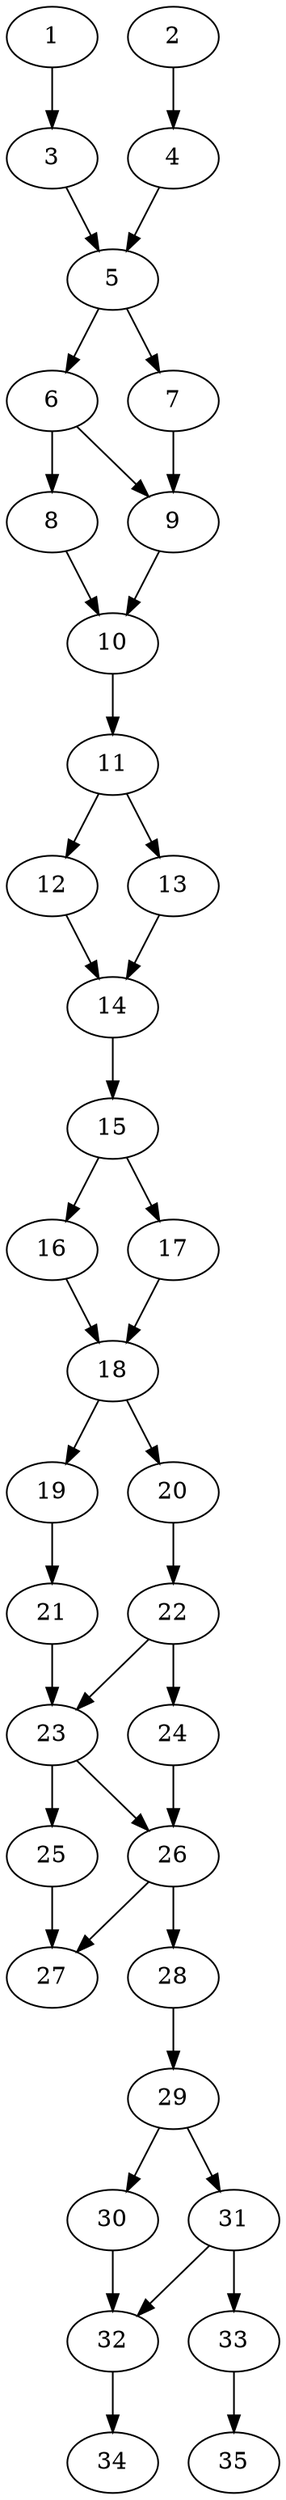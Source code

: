 // DAG automatically generated by daggen at Thu Oct  3 14:05:37 2019
// ./daggen --dot -n 35 --ccr 0.5 --fat 0.3 --regular 0.7 --density 0.6 --mindata 5242880 --maxdata 52428800 
digraph G {
  1 [size="74158080", alpha="0.08", expect_size="37079040"] 
  1 -> 3 [size ="37079040"]
  2 [size="10569728", alpha="0.15", expect_size="5284864"] 
  2 -> 4 [size ="5284864"]
  3 [size="57362432", alpha="0.01", expect_size="28681216"] 
  3 -> 5 [size ="28681216"]
  4 [size="40194048", alpha="0.19", expect_size="20097024"] 
  4 -> 5 [size ="20097024"]
  5 [size="54650880", alpha="0.12", expect_size="27325440"] 
  5 -> 6 [size ="27325440"]
  5 -> 7 [size ="27325440"]
  6 [size="88860672", alpha="0.08", expect_size="44430336"] 
  6 -> 8 [size ="44430336"]
  6 -> 9 [size ="44430336"]
  7 [size="21948416", alpha="0.19", expect_size="10974208"] 
  7 -> 9 [size ="10974208"]
  8 [size="46616576", alpha="0.15", expect_size="23308288"] 
  8 -> 10 [size ="23308288"]
  9 [size="22052864", alpha="0.14", expect_size="11026432"] 
  9 -> 10 [size ="11026432"]
  10 [size="65415168", alpha="0.11", expect_size="32707584"] 
  10 -> 11 [size ="32707584"]
  11 [size="58939392", alpha="0.02", expect_size="29469696"] 
  11 -> 12 [size ="29469696"]
  11 -> 13 [size ="29469696"]
  12 [size="95670272", alpha="0.19", expect_size="47835136"] 
  12 -> 14 [size ="47835136"]
  13 [size="70748160", alpha="0.05", expect_size="35374080"] 
  13 -> 14 [size ="35374080"]
  14 [size="75147264", alpha="0.08", expect_size="37573632"] 
  14 -> 15 [size ="37573632"]
  15 [size="70903808", alpha="0.04", expect_size="35451904"] 
  15 -> 16 [size ="35451904"]
  15 -> 17 [size ="35451904"]
  16 [size="33509376", alpha="0.01", expect_size="16754688"] 
  16 -> 18 [size ="16754688"]
  17 [size="69017600", alpha="0.08", expect_size="34508800"] 
  17 -> 18 [size ="34508800"]
  18 [size="62167040", alpha="0.13", expect_size="31083520"] 
  18 -> 19 [size ="31083520"]
  18 -> 20 [size ="31083520"]
  19 [size="40046592", alpha="0.11", expect_size="20023296"] 
  19 -> 21 [size ="20023296"]
  20 [size="13617152", alpha="0.00", expect_size="6808576"] 
  20 -> 22 [size ="6808576"]
  21 [size="66289664", alpha="0.03", expect_size="33144832"] 
  21 -> 23 [size ="33144832"]
  22 [size="76244992", alpha="0.06", expect_size="38122496"] 
  22 -> 23 [size ="38122496"]
  22 -> 24 [size ="38122496"]
  23 [size="71479296", alpha="0.19", expect_size="35739648"] 
  23 -> 25 [size ="35739648"]
  23 -> 26 [size ="35739648"]
  24 [size="94830592", alpha="0.18", expect_size="47415296"] 
  24 -> 26 [size ="47415296"]
  25 [size="36591616", alpha="0.06", expect_size="18295808"] 
  25 -> 27 [size ="18295808"]
  26 [size="53917696", alpha="0.11", expect_size="26958848"] 
  26 -> 27 [size ="26958848"]
  26 -> 28 [size ="26958848"]
  27 [size="60436480", alpha="0.19", expect_size="30218240"] 
  28 [size="100352000", alpha="0.14", expect_size="50176000"] 
  28 -> 29 [size ="50176000"]
  29 [size="69273600", alpha="0.12", expect_size="34636800"] 
  29 -> 30 [size ="34636800"]
  29 -> 31 [size ="34636800"]
  30 [size="25174016", alpha="0.01", expect_size="12587008"] 
  30 -> 32 [size ="12587008"]
  31 [size="25268224", alpha="0.00", expect_size="12634112"] 
  31 -> 32 [size ="12634112"]
  31 -> 33 [size ="12634112"]
  32 [size="38858752", alpha="0.18", expect_size="19429376"] 
  32 -> 34 [size ="19429376"]
  33 [size="66029568", alpha="0.08", expect_size="33014784"] 
  33 -> 35 [size ="33014784"]
  34 [size="59289600", alpha="0.12", expect_size="29644800"] 
  35 [size="48343040", alpha="0.09", expect_size="24171520"] 
}
